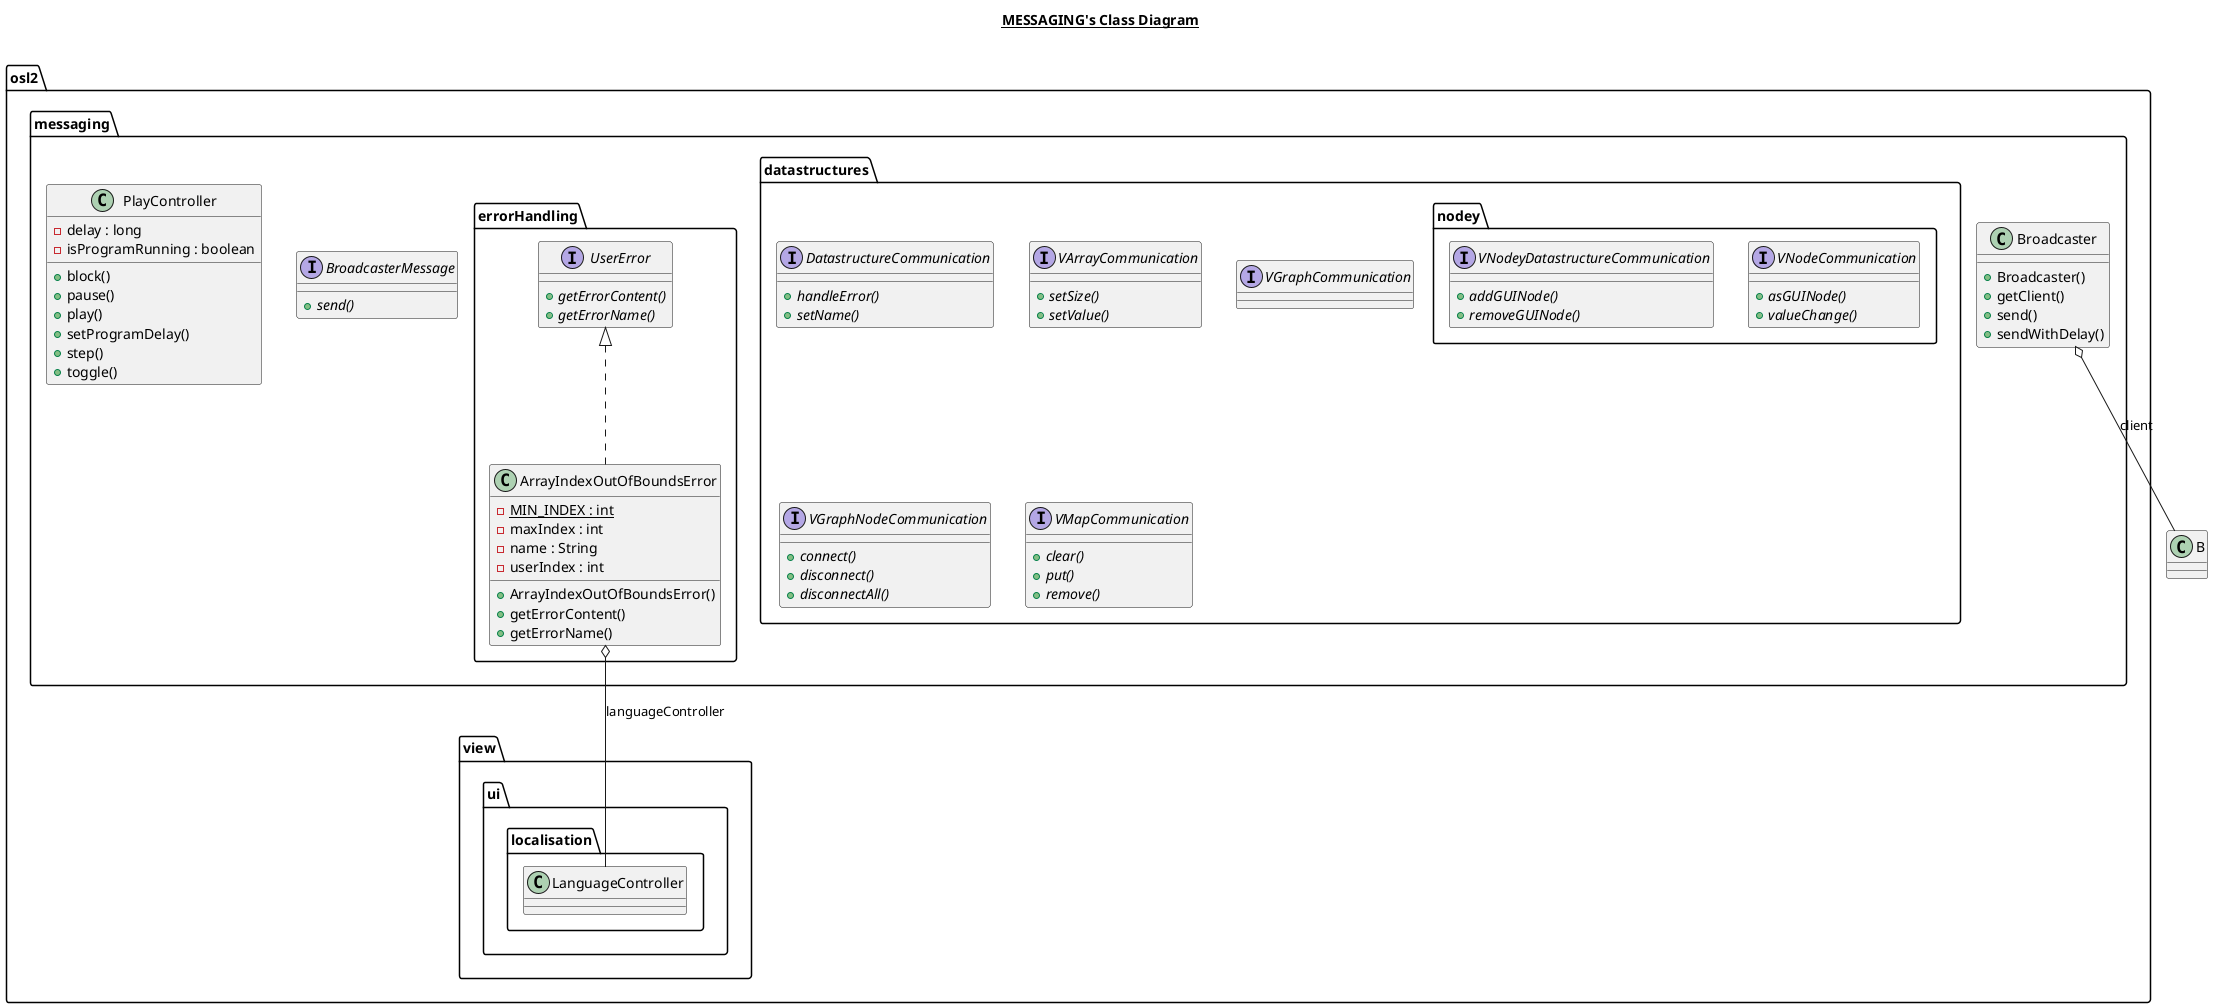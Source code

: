 @startuml

title __MESSAGING's Class Diagram__\n

namespace osl2 {
  namespace messaging {
    namespace datastructures {
          namespace nodey {
            interface osl2.messaging.datastructures.nodey.VNodeCommunication {
                {abstract} + asGUINode()
                {abstract} + valueChange()
            }
            interface osl2.messaging.datastructures.nodey.VNodeyDatastructureCommunication {
                {abstract} + addGUINode()
                {abstract} + removeGUINode()
            }
          }
      interface osl2.messaging.datastructures.DatastructureCommunication {
          {abstract} + handleError()
          {abstract} + setName()
      }
      interface osl2.messaging.datastructures.VArrayCommunication {
          {abstract} + setSize()
          {abstract} + setValue()
      }
      interface osl2.messaging.datastructures.VGraphCommunication {
      }
      interface osl2.messaging.datastructures.VGraphNodeCommunication {
          {abstract} + connect()
          {abstract} + disconnect()
          {abstract} + disconnectAll()
      }
      interface osl2.messaging.datastructures.VMapCommunication {
          {abstract} + clear()
          {abstract} + put()
          {abstract} + remove()
      }
    }
    namespace errorHandling {
        class osl2.messaging.errorHandling.ArrayIndexOutOfBoundsError {
            {static} - MIN_INDEX : int
            - maxIndex : int
            - name : String
            - userIndex : int
            + ArrayIndexOutOfBoundsError()
            + getErrorContent()
            + getErrorName()
        }
        interface osl2.messaging.errorHandling.UserError {
            {abstract} + getErrorContent()
            {abstract} + getErrorName()
        }
    }
    class osl2.messaging.Broadcaster {
        + Broadcaster()
        + getClient()
        + send()
        + sendWithDelay()
    }
    interface osl2.messaging.BroadcasterMessage {
        {abstract} + send()
    }
    class osl2.messaging.PlayController {
        - delay : long
        - isProgramRunning : boolean
        + block()
        + pause()
        + play()
        + setProgramDelay()
        + step()
        + toggle()
    }
  }
}

osl2.messaging.Broadcaster o-- B : client

osl2.messaging.errorHandling.ArrayIndexOutOfBoundsError .up.|> osl2.messaging.errorHandling.UserError
osl2.messaging.errorHandling.ArrayIndexOutOfBoundsError o-- osl2.view.ui.localisation.LanguageController : languageController


@enduml
